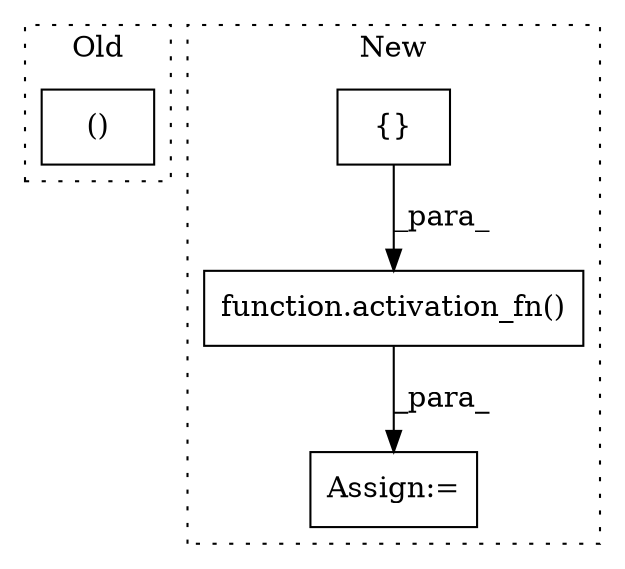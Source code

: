 digraph G {
subgraph cluster0 {
1 [label="()" a="54" s="1196" l="12" shape="box"];
label = "Old";
style="dotted";
}
subgraph cluster1 {
2 [label="function.activation_fn()" a="75" s="1388,1407" l="14,1" shape="box"];
3 [label="{}" a="95" s="1241,1275" l="1,1" shape="box"];
4 [label="Assign:=" a="68" s="1374" l="14" shape="box"];
label = "New";
style="dotted";
}
2 -> 4 [label="_para_"];
3 -> 2 [label="_para_"];
}